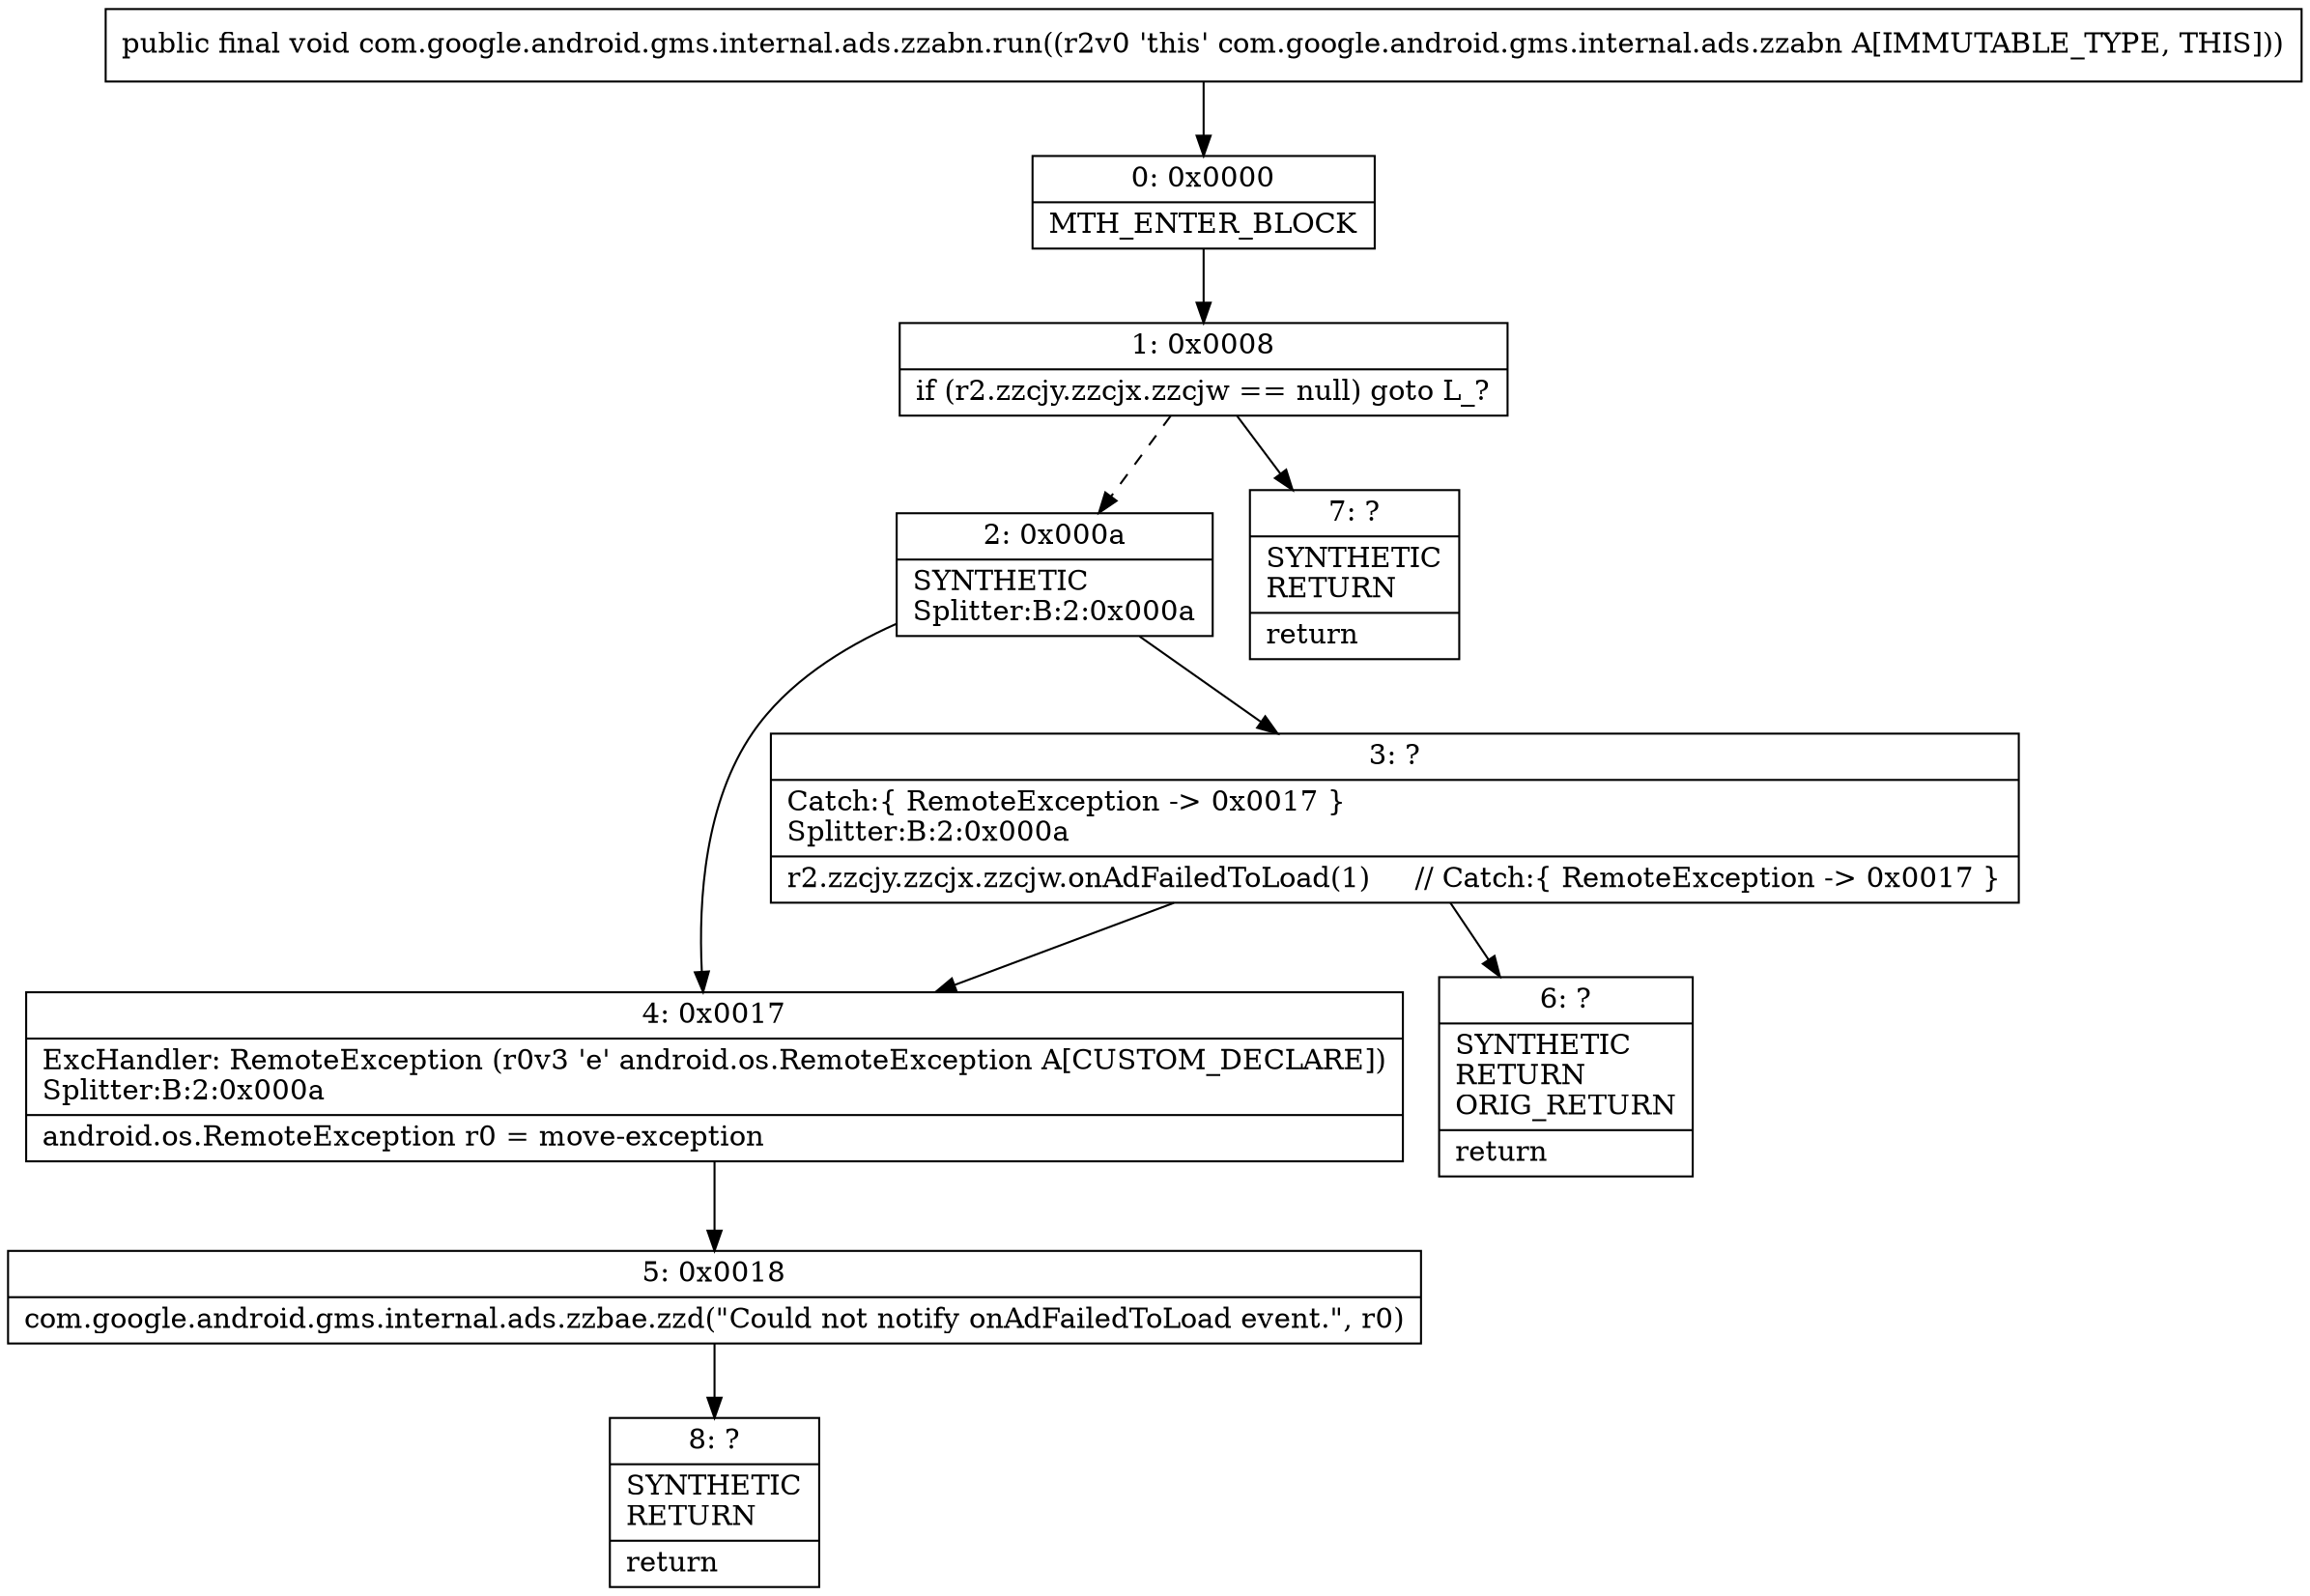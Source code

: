 digraph "CFG forcom.google.android.gms.internal.ads.zzabn.run()V" {
Node_0 [shape=record,label="{0\:\ 0x0000|MTH_ENTER_BLOCK\l}"];
Node_1 [shape=record,label="{1\:\ 0x0008|if (r2.zzcjy.zzcjx.zzcjw == null) goto L_?\l}"];
Node_2 [shape=record,label="{2\:\ 0x000a|SYNTHETIC\lSplitter:B:2:0x000a\l}"];
Node_3 [shape=record,label="{3\:\ ?|Catch:\{ RemoteException \-\> 0x0017 \}\lSplitter:B:2:0x000a\l|r2.zzcjy.zzcjx.zzcjw.onAdFailedToLoad(1)     \/\/ Catch:\{ RemoteException \-\> 0x0017 \}\l}"];
Node_4 [shape=record,label="{4\:\ 0x0017|ExcHandler: RemoteException (r0v3 'e' android.os.RemoteException A[CUSTOM_DECLARE])\lSplitter:B:2:0x000a\l|android.os.RemoteException r0 = move\-exception\l}"];
Node_5 [shape=record,label="{5\:\ 0x0018|com.google.android.gms.internal.ads.zzbae.zzd(\"Could not notify onAdFailedToLoad event.\", r0)\l}"];
Node_6 [shape=record,label="{6\:\ ?|SYNTHETIC\lRETURN\lORIG_RETURN\l|return\l}"];
Node_7 [shape=record,label="{7\:\ ?|SYNTHETIC\lRETURN\l|return\l}"];
Node_8 [shape=record,label="{8\:\ ?|SYNTHETIC\lRETURN\l|return\l}"];
MethodNode[shape=record,label="{public final void com.google.android.gms.internal.ads.zzabn.run((r2v0 'this' com.google.android.gms.internal.ads.zzabn A[IMMUTABLE_TYPE, THIS])) }"];
MethodNode -> Node_0;
Node_0 -> Node_1;
Node_1 -> Node_2[style=dashed];
Node_1 -> Node_7;
Node_2 -> Node_3;
Node_2 -> Node_4;
Node_3 -> Node_4;
Node_3 -> Node_6;
Node_4 -> Node_5;
Node_5 -> Node_8;
}

